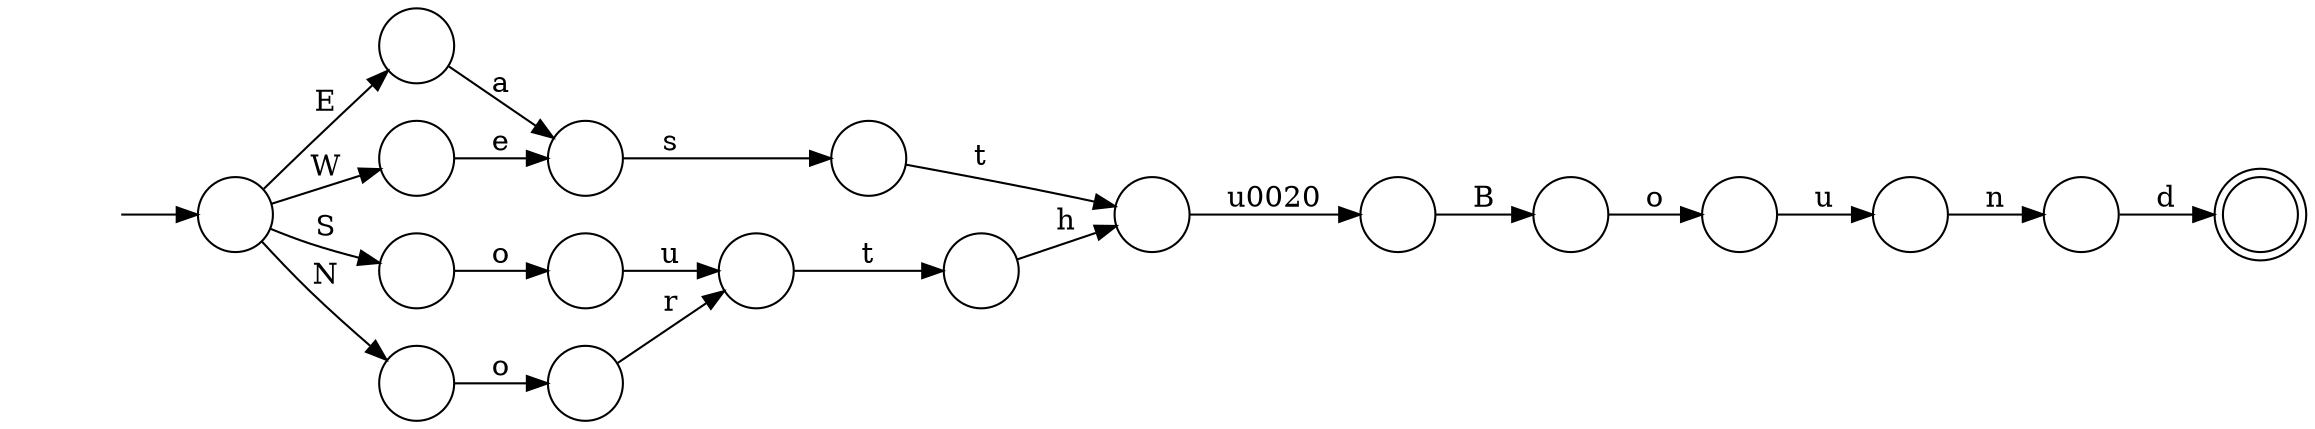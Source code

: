 digraph Automaton {
  rankdir = LR;
  0 [shape=circle,label=""];
  0 -> 3 [label="u"]
  1 [shape=circle,label=""];
  1 -> 5 [label="t"]
  2 [shape=circle,label=""];
  2 -> 17 [label="a"]
  3 [shape=circle,label=""];
  3 -> 13 [label="t"]
  4 [shape=circle,label=""];
  4 -> 15 [label="u"]
  5 [shape=circle,label=""];
  5 -> 10 [label="\u0020"]
  6 [shape=circle,label=""];
  initial [shape=plaintext,label=""];
  initial -> 6
  6 -> 7 [label="S"]
  6 -> 14 [label="W"]
  6 -> 8 [label="N"]
  6 -> 2 [label="E"]
  7 [shape=circle,label=""];
  7 -> 0 [label="o"]
  8 [shape=circle,label=""];
  8 -> 12 [label="o"]
  9 [shape=circle,label=""];
  9 -> 11 [label="d"]
  10 [shape=circle,label=""];
  10 -> 16 [label="B"]
  11 [shape=doublecircle,label=""];
  12 [shape=circle,label=""];
  12 -> 3 [label="r"]
  13 [shape=circle,label=""];
  13 -> 5 [label="h"]
  14 [shape=circle,label=""];
  14 -> 17 [label="e"]
  15 [shape=circle,label=""];
  15 -> 9 [label="n"]
  16 [shape=circle,label=""];
  16 -> 4 [label="o"]
  17 [shape=circle,label=""];
  17 -> 1 [label="s"]
}
